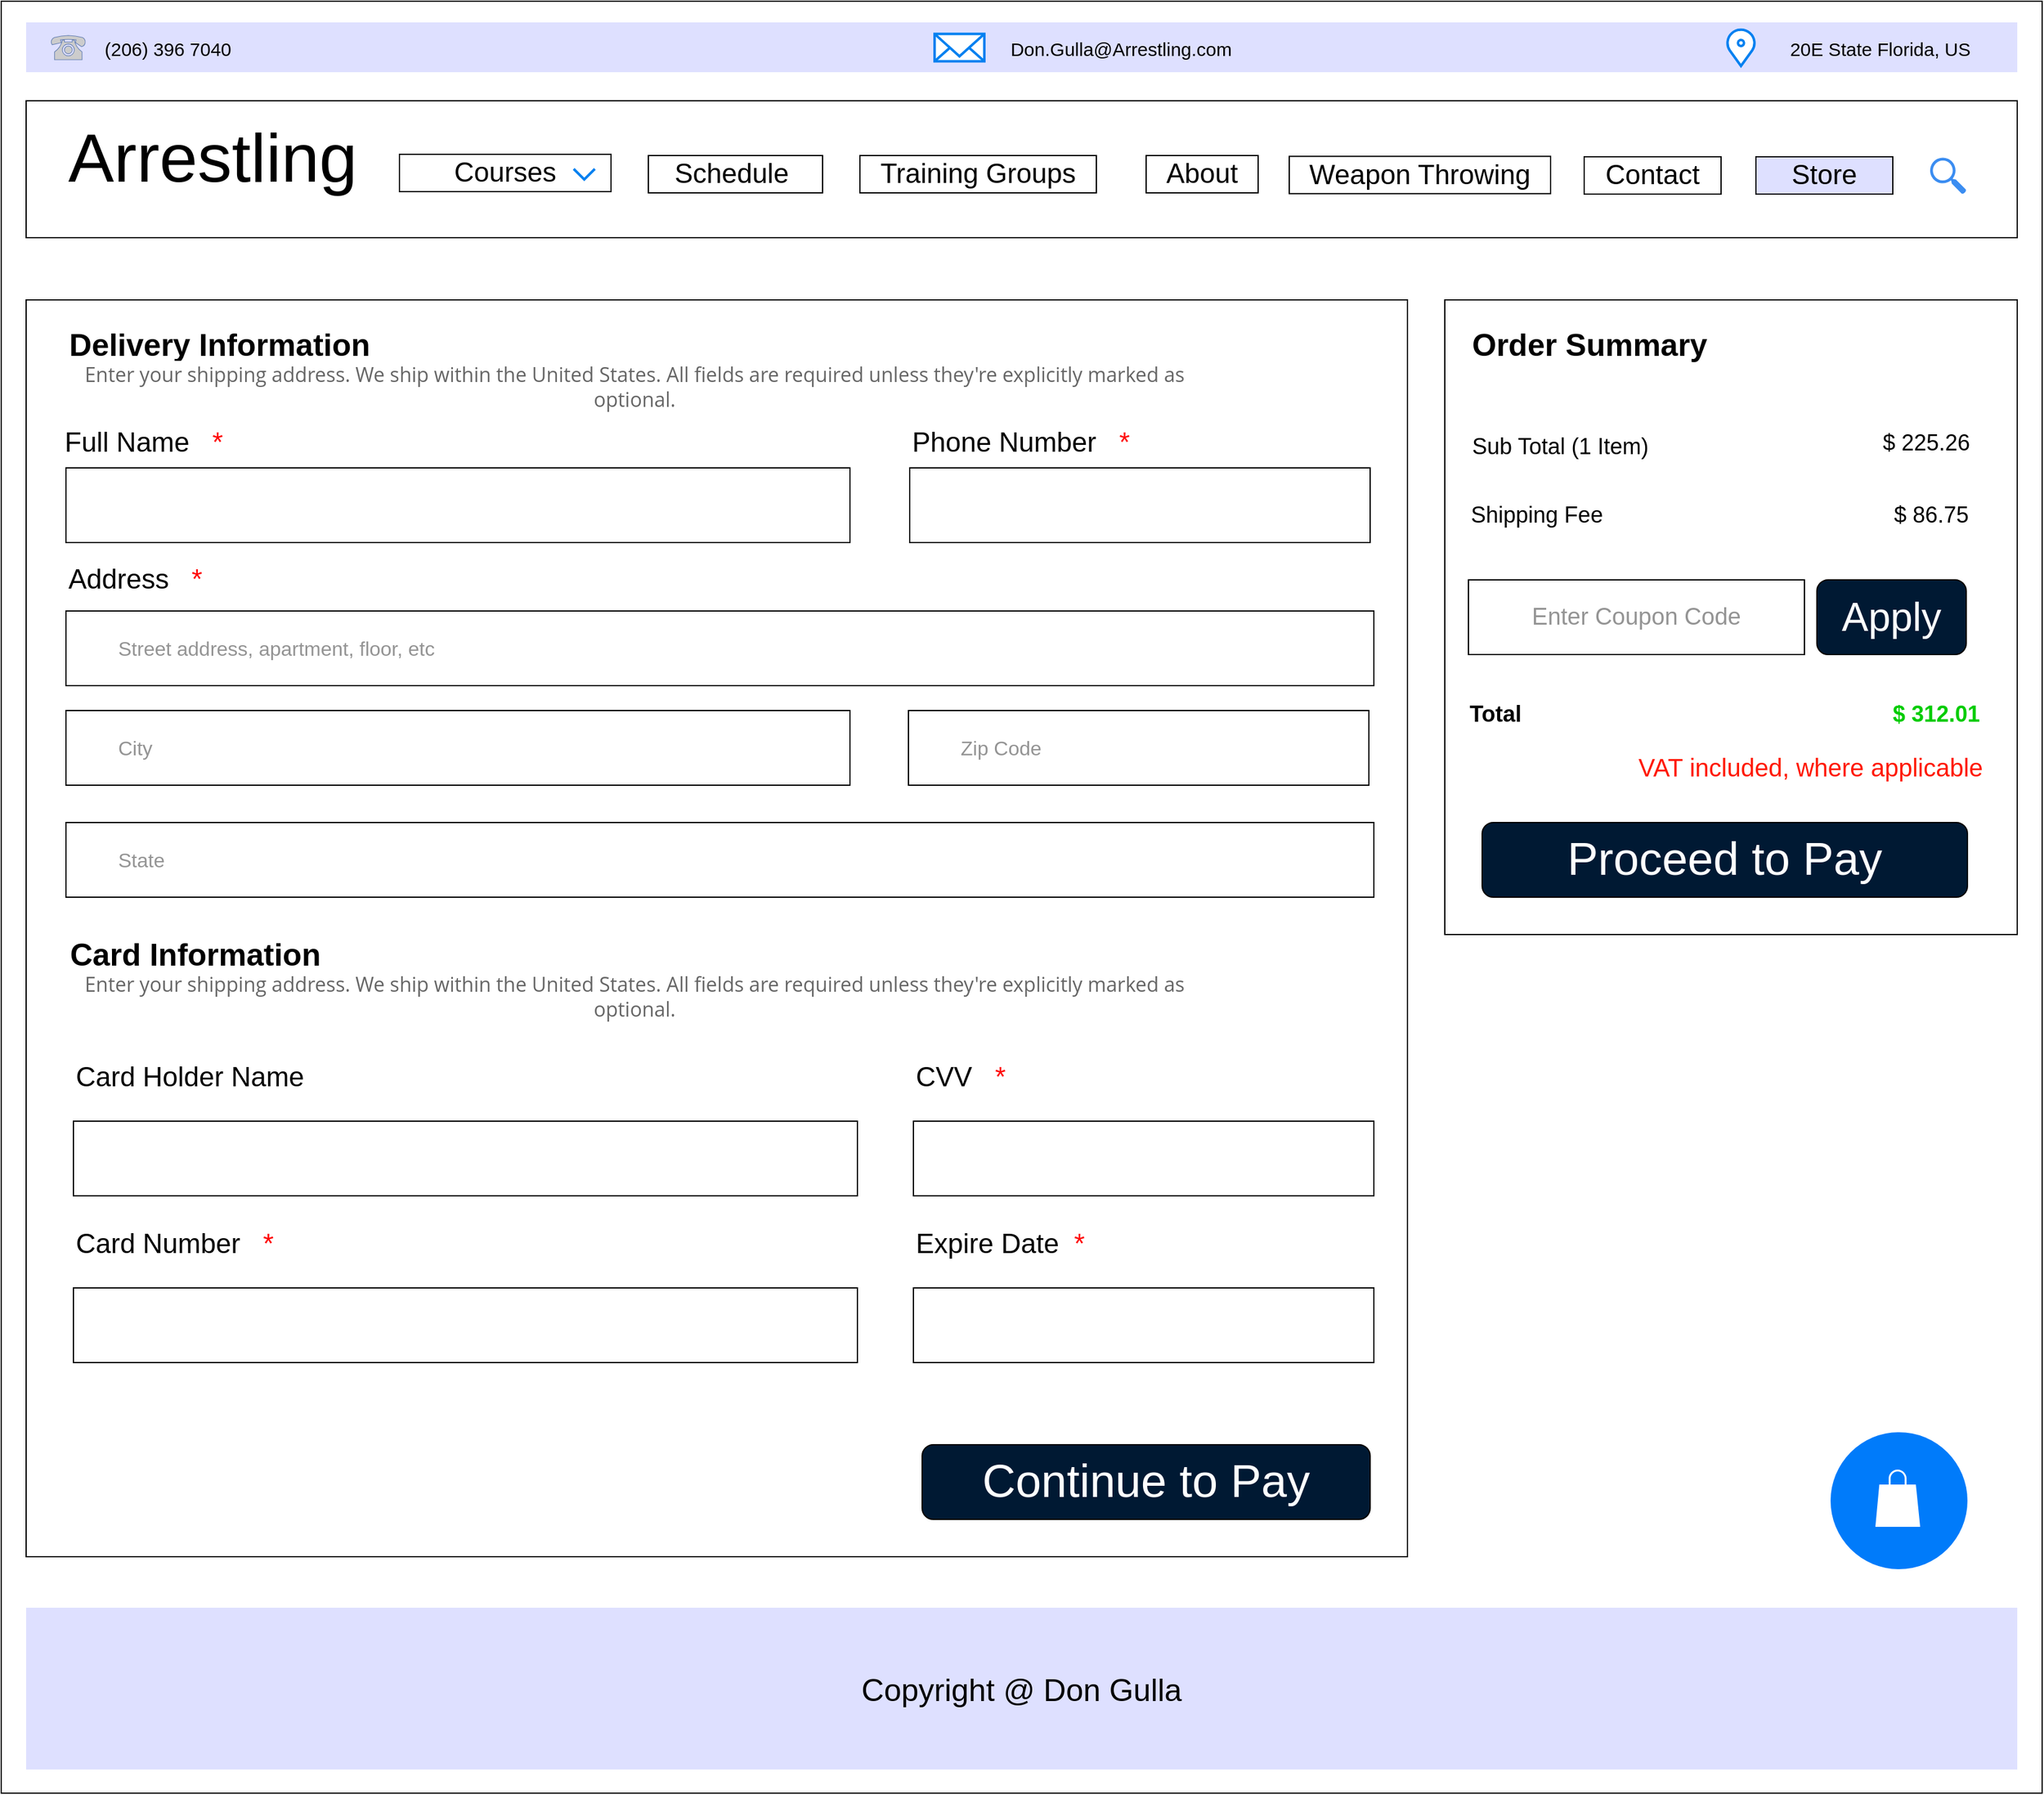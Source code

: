 <mxfile version="13.6.2" type="device"><diagram id="IiWeY3MnMao_7X0u-7va" name="Page-1"><mxGraphModel dx="2560" dy="1503" grid="1" gridSize="10" guides="1" tooltips="1" connect="1" arrows="1" fold="1" page="1" pageScale="1" pageWidth="850" pageHeight="1100" math="0" shadow="0"><root><mxCell id="0"/><mxCell id="1" parent="0"/><mxCell id="_kDw8TFcWH0puDvX8JmQ-2" value="" style="whiteSpace=wrap;html=1;" vertex="1" parent="1"><mxGeometry x="30" y="70" width="1640" height="1440" as="geometry"/></mxCell><mxCell id="_kDw8TFcWH0puDvX8JmQ-3" value="" style="rounded=0;whiteSpace=wrap;html=1;fillColor=#DEE0FF;strokeColor=none;" vertex="1" parent="1"><mxGeometry x="50" y="87" width="1600" height="40" as="geometry"/></mxCell><mxCell id="_kDw8TFcWH0puDvX8JmQ-4" value="" style="rounded=0;whiteSpace=wrap;html=1;strokeColor=#000000;fillColor=none;" vertex="1" parent="1"><mxGeometry x="50" y="150" width="1600" height="110" as="geometry"/></mxCell><mxCell id="_kDw8TFcWH0puDvX8JmQ-5" value="&lt;font style=&quot;font-size: 55px&quot;&gt;Arrestling&lt;/font&gt;" style="text;html=1;strokeColor=none;fillColor=none;align=center;verticalAlign=middle;whiteSpace=wrap;rounded=0;" vertex="1" parent="1"><mxGeometry x="180" y="184.75" width="40" height="20" as="geometry"/></mxCell><mxCell id="_kDw8TFcWH0puDvX8JmQ-7" value="&lt;font style=&quot;font-size: 15px&quot;&gt;(206) 396 7040&lt;/font&gt;" style="text;html=1;strokeColor=none;fillColor=none;align=center;verticalAlign=middle;whiteSpace=wrap;rounded=0;fontSize=14;" vertex="1" parent="1"><mxGeometry x="94" y="98" width="140" height="20" as="geometry"/></mxCell><mxCell id="_kDw8TFcWH0puDvX8JmQ-8" value="" style="fontColor=#0066CC;verticalAlign=top;verticalLabelPosition=bottom;labelPosition=center;align=center;html=1;outlineConnect=0;fillColor=#CCCCCC;strokeColor=#6881B3;gradientColor=none;gradientDirection=north;strokeWidth=2;shape=mxgraph.networks.phone_1;" vertex="1" parent="1"><mxGeometry x="70" y="97.5" width="27.86" height="19.5" as="geometry"/></mxCell><mxCell id="_kDw8TFcWH0puDvX8JmQ-9" value="" style="html=1;verticalLabelPosition=bottom;align=center;labelBackgroundColor=#ffffff;verticalAlign=top;strokeWidth=2;strokeColor=#0080F0;shadow=0;dashed=0;shape=mxgraph.ios7.icons.mail;fillColor=#ffffff;fontSize=14;" vertex="1" parent="1"><mxGeometry x="780" y="96.25" width="40" height="22" as="geometry"/></mxCell><mxCell id="_kDw8TFcWH0puDvX8JmQ-10" value="&lt;font style=&quot;font-size: 15px&quot;&gt;Don.Gulla@Arrestling.com&lt;/font&gt;" style="text;html=1;strokeColor=none;fillColor=none;align=center;verticalAlign=middle;whiteSpace=wrap;rounded=0;fontSize=14;" vertex="1" parent="1"><mxGeometry x="830" y="98" width="200" height="20" as="geometry"/></mxCell><mxCell id="_kDw8TFcWH0puDvX8JmQ-11" value="" style="html=1;verticalLabelPosition=bottom;align=center;labelBackgroundColor=#ffffff;verticalAlign=top;strokeWidth=2;strokeColor=#0080F0;shadow=0;dashed=0;shape=mxgraph.ios7.icons.location;fillColor=#ffffff;fontSize=14;" vertex="1" parent="1"><mxGeometry x="1416" y="92" width="24" height="30" as="geometry"/></mxCell><mxCell id="_kDw8TFcWH0puDvX8JmQ-12" value="&lt;font style=&quot;font-size: 15px&quot;&gt;20E State Florida, US&lt;/font&gt;" style="text;html=1;strokeColor=none;fillColor=none;align=center;verticalAlign=middle;whiteSpace=wrap;rounded=0;fontSize=14;" vertex="1" parent="1"><mxGeometry x="1440" y="98" width="200" height="20" as="geometry"/></mxCell><mxCell id="_kDw8TFcWH0puDvX8JmQ-13" value="&lt;font style=&quot;font-size: 22px&quot;&gt;Courses&lt;/font&gt;" style="rounded=0;whiteSpace=wrap;html=1;strokeColor=#000000;fillColor=#ffffff;fontSize=14;align=center;" vertex="1" parent="1"><mxGeometry x="350" y="193" width="170" height="30" as="geometry"/></mxCell><mxCell id="_kDw8TFcWH0puDvX8JmQ-14" value="" style="html=1;verticalLabelPosition=bottom;labelBackgroundColor=#ffffff;verticalAlign=top;shadow=0;dashed=0;strokeWidth=2;shape=mxgraph.ios7.misc.down;strokeColor=#0080f0;fillColor=#ffffff;fontSize=14;" vertex="1" parent="1"><mxGeometry x="490" y="204.75" width="17" height="8.5" as="geometry"/></mxCell><mxCell id="_kDw8TFcWH0puDvX8JmQ-15" value="&lt;span style=&quot;font-size: 22px&quot;&gt;Schedule&amp;nbsp;&lt;/span&gt;" style="rounded=0;whiteSpace=wrap;html=1;strokeColor=#000000;fillColor=#ffffff;fontSize=14;align=center;" vertex="1" parent="1"><mxGeometry x="550" y="194" width="140" height="30" as="geometry"/></mxCell><mxCell id="_kDw8TFcWH0puDvX8JmQ-16" value="&lt;span style=&quot;font-size: 22px&quot;&gt;Training Groups&lt;/span&gt;" style="rounded=0;whiteSpace=wrap;html=1;strokeColor=#000000;fillColor=#ffffff;fontSize=14;align=center;" vertex="1" parent="1"><mxGeometry x="720" y="194" width="190" height="30" as="geometry"/></mxCell><mxCell id="_kDw8TFcWH0puDvX8JmQ-17" value="&lt;span style=&quot;font-size: 22px&quot;&gt;About&lt;/span&gt;" style="rounded=0;whiteSpace=wrap;html=1;strokeColor=#000000;fillColor=#ffffff;fontSize=14;align=center;" vertex="1" parent="1"><mxGeometry x="950" y="194" width="90" height="30" as="geometry"/></mxCell><mxCell id="_kDw8TFcWH0puDvX8JmQ-18" value="&lt;span style=&quot;font-size: 22px&quot;&gt;Weapon Throwing&lt;/span&gt;" style="rounded=0;whiteSpace=wrap;html=1;strokeColor=#000000;fillColor=#ffffff;fontSize=14;align=center;" vertex="1" parent="1"><mxGeometry x="1065" y="194.65" width="210" height="30" as="geometry"/></mxCell><mxCell id="_kDw8TFcWH0puDvX8JmQ-19" value="&lt;span style=&quot;font-size: 22px&quot;&gt;Contact&lt;/span&gt;" style="rounded=0;whiteSpace=wrap;html=1;strokeColor=#000000;fillColor=#ffffff;fontSize=14;align=center;" vertex="1" parent="1"><mxGeometry x="1302" y="195" width="110" height="30" as="geometry"/></mxCell><mxCell id="_kDw8TFcWH0puDvX8JmQ-20" value="&lt;span style=&quot;font-size: 22px&quot;&gt;Store&lt;/span&gt;" style="rounded=0;whiteSpace=wrap;html=1;strokeColor=#000000;fontSize=14;align=center;fillColor=#DEE0FF;" vertex="1" parent="1"><mxGeometry x="1440" y="195" width="110" height="30" as="geometry"/></mxCell><mxCell id="_kDw8TFcWH0puDvX8JmQ-21" value="" style="html=1;aspect=fixed;strokeColor=none;shadow=0;align=center;verticalAlign=top;fillColor=#3B8DF1;shape=mxgraph.gcp2.search;fontSize=14;" vertex="1" parent="1"><mxGeometry x="1580" y="195.71" width="29" height="29.29" as="geometry"/></mxCell><mxCell id="_kDw8TFcWH0puDvX8JmQ-24" value="" style="rounded=0;whiteSpace=wrap;html=1;strokeColor=#000000;fontSize=14;fillColor=#FFFFFF;" vertex="1" parent="1"><mxGeometry x="50" y="310" width="1110" height="1010" as="geometry"/></mxCell><mxCell id="_kDw8TFcWH0puDvX8JmQ-25" value="" style="rounded=0;whiteSpace=wrap;html=1;strokeColor=#000000;fillColor=#FFFFFF;fontSize=14;" vertex="1" parent="1"><mxGeometry x="1190" y="310" width="460" height="510" as="geometry"/></mxCell><mxCell id="_kDw8TFcWH0puDvX8JmQ-26" value="&lt;font style=&quot;font-size: 25px&quot;&gt;&lt;b&gt;Delivery Information&amp;nbsp;&lt;/b&gt;&lt;/font&gt;" style="text;html=1;strokeColor=none;fillColor=none;align=center;verticalAlign=middle;whiteSpace=wrap;rounded=0;fontSize=14;" vertex="1" parent="1"><mxGeometry x="79" y="320" width="260" height="50" as="geometry"/></mxCell><mxCell id="_kDw8TFcWH0puDvX8JmQ-27" value="&lt;span style=&quot;color: rgb(102 , 102 , 102) ; font-family: &amp;#34;open sans&amp;#34; , &amp;#34;arial&amp;#34; , sans-serif ; font-size: 16px ; text-align: left ; background-color: rgb(255 , 255 , 255)&quot;&gt;Enter your shipping address. We ship within the United States.&lt;/span&gt;&lt;span style=&quot;color: rgb(102 , 102 , 102) ; font-family: &amp;#34;open sans&amp;#34; , &amp;#34;arial&amp;#34; , sans-serif ; font-size: 16px ; text-align: left ; background-color: rgb(255 , 255 , 255)&quot;&gt;&amp;nbsp;&lt;/span&gt;&lt;span class=&quot;ec-cart-step__mandatory-fields-notice&quot; style=&quot;box-sizing: border-box ; margin: 0px ; padding: 0px ; border: 0px ; outline: none ; font-size: 16px ; vertical-align: baseline ; background: none rgb(255 , 255 , 255) ; float: none ; position: static ; z-index: auto ; opacity: 1 ; min-width: 0px ; max-width: none ; min-height: 0px ; max-height: none ; box-shadow: none ; transform: none ; transform-origin: center center ; transition: none 0s ease 0s ; color: rgb(102 , 102 , 102) ; font-family: &amp;#34;open sans&amp;#34; , &amp;#34;arial&amp;#34; , sans-serif ; text-align: left&quot;&gt;All fields are required unless they're explicitly marked as optional.&lt;/span&gt;" style="text;html=1;strokeColor=none;fillColor=none;align=center;verticalAlign=middle;whiteSpace=wrap;rounded=0;fontSize=14;" vertex="1" parent="1"><mxGeometry x="64" y="370" width="950" height="20" as="geometry"/></mxCell><mxCell id="_kDw8TFcWH0puDvX8JmQ-28" value="" style="rounded=0;whiteSpace=wrap;html=1;strokeColor=#000000;fillColor=#FFFFFF;fontSize=14;" vertex="1" parent="1"><mxGeometry x="82" y="445" width="630" height="60" as="geometry"/></mxCell><mxCell id="_kDw8TFcWH0puDvX8JmQ-29" value="&lt;font style=&quot;font-size: 22px&quot;&gt;Full Name&amp;nbsp; &amp;nbsp;&lt;font color=&quot;#ff0000&quot;&gt;*&lt;/font&gt;&lt;/font&gt;" style="text;html=1;strokeColor=none;fillColor=none;align=left;verticalAlign=middle;whiteSpace=wrap;rounded=0;fontSize=14;" vertex="1" parent="1"><mxGeometry x="79" y="410" width="140" height="30" as="geometry"/></mxCell><mxCell id="_kDw8TFcWH0puDvX8JmQ-30" value="" style="rounded=0;whiteSpace=wrap;html=1;strokeColor=#000000;fillColor=#FFFFFF;fontSize=14;" vertex="1" parent="1"><mxGeometry x="760" y="445" width="370" height="60" as="geometry"/></mxCell><mxCell id="_kDw8TFcWH0puDvX8JmQ-31" value="&lt;font style=&quot;font-size: 22px&quot;&gt;Phone Number&amp;nbsp; &amp;nbsp;&lt;font color=&quot;#ff0808&quot;&gt;*&lt;/font&gt;&lt;/font&gt;" style="text;html=1;strokeColor=none;fillColor=none;align=left;verticalAlign=middle;whiteSpace=wrap;rounded=0;fontSize=14;" vertex="1" parent="1"><mxGeometry x="760" y="410" width="181" height="30" as="geometry"/></mxCell><mxCell id="_kDw8TFcWH0puDvX8JmQ-32" value="&lt;font style=&quot;font-size: 22px&quot;&gt;Address&amp;nbsp; &amp;nbsp;&lt;font color=&quot;#ff0000&quot;&gt;*&lt;/font&gt;&lt;/font&gt;" style="text;html=1;strokeColor=none;fillColor=none;align=left;verticalAlign=middle;whiteSpace=wrap;rounded=0;fontSize=14;" vertex="1" parent="1"><mxGeometry x="82" y="520" width="140" height="30" as="geometry"/></mxCell><mxCell id="_kDw8TFcWH0puDvX8JmQ-33" value="&lt;blockquote style=&quot;margin: 0 0 0 40px ; border: none ; padding: 0px&quot;&gt;&lt;font style=&quot;font-size: 16px&quot; color=&quot;#949494&quot;&gt;Street address, apartment, floor, etc&lt;/font&gt;&lt;/blockquote&gt;" style="rounded=0;whiteSpace=wrap;html=1;strokeColor=#000000;fillColor=#FFFFFF;fontSize=14;align=left;" vertex="1" parent="1"><mxGeometry x="82" y="560" width="1051" height="60" as="geometry"/></mxCell><mxCell id="_kDw8TFcWH0puDvX8JmQ-34" value="&lt;blockquote style=&quot;margin: 0 0 0 40px ; border: none ; padding: 0px&quot;&gt;&lt;span style=&quot;font-size: 16px&quot;&gt;&lt;font color=&quot;#949494&quot;&gt;City&lt;/font&gt;&lt;/span&gt;&lt;/blockquote&gt;" style="rounded=0;whiteSpace=wrap;html=1;strokeColor=#000000;fillColor=#FFFFFF;fontSize=14;align=left;" vertex="1" parent="1"><mxGeometry x="82" y="640" width="630" height="60" as="geometry"/></mxCell><mxCell id="_kDw8TFcWH0puDvX8JmQ-35" value="&lt;blockquote style=&quot;margin: 0 0 0 40px ; border: none ; padding: 0px&quot;&gt;&lt;span style=&quot;font-size: 16px&quot;&gt;&lt;font color=&quot;#949494&quot;&gt;Zip Code&lt;/font&gt;&lt;/span&gt;&lt;/blockquote&gt;" style="rounded=0;whiteSpace=wrap;html=1;strokeColor=#000000;fillColor=#FFFFFF;fontSize=14;align=left;" vertex="1" parent="1"><mxGeometry x="759" y="640" width="370" height="60" as="geometry"/></mxCell><mxCell id="_kDw8TFcWH0puDvX8JmQ-36" value="&lt;blockquote style=&quot;margin: 0 0 0 40px ; border: none ; padding: 0px&quot;&gt;&lt;span style=&quot;font-size: 16px&quot;&gt;&lt;font color=&quot;#949494&quot;&gt;State&lt;/font&gt;&lt;/span&gt;&lt;/blockquote&gt;" style="rounded=0;whiteSpace=wrap;html=1;strokeColor=#000000;fillColor=#FFFFFF;fontSize=14;align=left;" vertex="1" parent="1"><mxGeometry x="82" y="730" width="1051" height="60" as="geometry"/></mxCell><mxCell id="_kDw8TFcWH0puDvX8JmQ-37" value="&lt;font style=&quot;font-size: 25px&quot;&gt;&lt;b&gt;Card Information&amp;nbsp;&lt;/b&gt;&lt;/font&gt;" style="text;html=1;strokeColor=none;fillColor=none;align=center;verticalAlign=middle;whiteSpace=wrap;rounded=0;fontSize=14;" vertex="1" parent="1"><mxGeometry x="79" y="810" width="221" height="50" as="geometry"/></mxCell><mxCell id="_kDw8TFcWH0puDvX8JmQ-38" value="&lt;span style=&quot;color: rgb(102 , 102 , 102) ; font-family: &amp;#34;open sans&amp;#34; , &amp;#34;arial&amp;#34; , sans-serif ; font-size: 16px ; text-align: left ; background-color: rgb(255 , 255 , 255)&quot;&gt;Enter your shipping address. We ship within the United States.&lt;/span&gt;&lt;span style=&quot;color: rgb(102 , 102 , 102) ; font-family: &amp;#34;open sans&amp;#34; , &amp;#34;arial&amp;#34; , sans-serif ; font-size: 16px ; text-align: left ; background-color: rgb(255 , 255 , 255)&quot;&gt;&amp;nbsp;&lt;/span&gt;&lt;span class=&quot;ec-cart-step__mandatory-fields-notice&quot; style=&quot;box-sizing: border-box ; margin: 0px ; padding: 0px ; border: 0px ; outline: none ; font-size: 16px ; vertical-align: baseline ; background: none rgb(255 , 255 , 255) ; float: none ; position: static ; z-index: auto ; opacity: 1 ; min-width: 0px ; max-width: none ; min-height: 0px ; max-height: none ; box-shadow: none ; transform: none ; transform-origin: center center ; transition: none 0s ease 0s ; color: rgb(102 , 102 , 102) ; font-family: &amp;#34;open sans&amp;#34; , &amp;#34;arial&amp;#34; , sans-serif ; text-align: left&quot;&gt;All fields are required unless they're explicitly marked as optional.&lt;/span&gt;" style="text;html=1;strokeColor=none;fillColor=none;align=center;verticalAlign=middle;whiteSpace=wrap;rounded=0;fontSize=14;" vertex="1" parent="1"><mxGeometry x="64" y="860" width="950" height="20" as="geometry"/></mxCell><mxCell id="_kDw8TFcWH0puDvX8JmQ-39" value="" style="rounded=0;whiteSpace=wrap;html=1;strokeColor=#000000;fillColor=#FFFFFF;fontSize=14;" vertex="1" parent="1"><mxGeometry x="88" y="970" width="630" height="60" as="geometry"/></mxCell><mxCell id="_kDw8TFcWH0puDvX8JmQ-40" value="&lt;font style=&quot;font-size: 22px&quot;&gt;Card Holder Name&amp;nbsp;&amp;nbsp;&lt;/font&gt;" style="text;html=1;strokeColor=none;fillColor=none;align=left;verticalAlign=middle;whiteSpace=wrap;rounded=0;fontSize=14;" vertex="1" parent="1"><mxGeometry x="88" y="920" width="218" height="30" as="geometry"/></mxCell><mxCell id="_kDw8TFcWH0puDvX8JmQ-41" value="" style="rounded=0;whiteSpace=wrap;html=1;strokeColor=#000000;fillColor=#FFFFFF;fontSize=14;" vertex="1" parent="1"><mxGeometry x="763" y="970" width="370" height="60" as="geometry"/></mxCell><mxCell id="_kDw8TFcWH0puDvX8JmQ-42" value="&lt;font style=&quot;font-size: 22px&quot;&gt;CVV&amp;nbsp; &amp;nbsp;&lt;font color=&quot;#ff0808&quot;&gt;*&lt;/font&gt;&lt;/font&gt;" style="text;html=1;strokeColor=none;fillColor=none;align=left;verticalAlign=middle;whiteSpace=wrap;rounded=0;fontSize=14;" vertex="1" parent="1"><mxGeometry x="763" y="920" width="181" height="30" as="geometry"/></mxCell><mxCell id="_kDw8TFcWH0puDvX8JmQ-43" value="" style="rounded=0;whiteSpace=wrap;html=1;strokeColor=#000000;fillColor=#FFFFFF;fontSize=14;" vertex="1" parent="1"><mxGeometry x="88" y="1104" width="630" height="60" as="geometry"/></mxCell><mxCell id="_kDw8TFcWH0puDvX8JmQ-44" value="&lt;font style=&quot;font-size: 22px&quot;&gt;Card Number&amp;nbsp; &amp;nbsp;&lt;font color=&quot;#ff0000&quot;&gt;*&lt;/font&gt;&lt;/font&gt;" style="text;html=1;strokeColor=none;fillColor=none;align=left;verticalAlign=middle;whiteSpace=wrap;rounded=0;fontSize=14;" vertex="1" parent="1"><mxGeometry x="88" y="1054" width="218" height="30" as="geometry"/></mxCell><mxCell id="_kDw8TFcWH0puDvX8JmQ-45" value="" style="rounded=0;whiteSpace=wrap;html=1;strokeColor=#000000;fillColor=#FFFFFF;fontSize=14;" vertex="1" parent="1"><mxGeometry x="763" y="1104" width="370" height="60" as="geometry"/></mxCell><mxCell id="_kDw8TFcWH0puDvX8JmQ-46" value="&lt;font style=&quot;font-size: 22px&quot;&gt;Expire Date&amp;nbsp;&amp;nbsp;&lt;font color=&quot;#ff0808&quot;&gt;*&lt;/font&gt;&lt;/font&gt;" style="text;html=1;strokeColor=none;fillColor=none;align=left;verticalAlign=middle;whiteSpace=wrap;rounded=0;fontSize=14;" vertex="1" parent="1"><mxGeometry x="763" y="1054" width="181" height="30" as="geometry"/></mxCell><mxCell id="_kDw8TFcWH0puDvX8JmQ-47" value="&lt;font color=&quot;#ffffff&quot;&gt;&lt;span style=&quot;font-size: 37px&quot;&gt;Continue to Pay&lt;/span&gt;&lt;/font&gt;" style="rounded=1;whiteSpace=wrap;html=1;strokeColor=#000000;fontSize=14;fillColor=#001933;" vertex="1" parent="1"><mxGeometry x="770" y="1230" width="360" height="60" as="geometry"/></mxCell><mxCell id="_kDw8TFcWH0puDvX8JmQ-48" value="&lt;font style=&quot;font-size: 25px&quot;&gt;&lt;b&gt;Order Summary&amp;nbsp;&lt;/b&gt;&lt;/font&gt;" style="text;html=1;strokeColor=none;fillColor=none;align=left;verticalAlign=middle;whiteSpace=wrap;rounded=0;fontSize=14;" vertex="1" parent="1"><mxGeometry x="1210" y="320" width="260" height="50" as="geometry"/></mxCell><mxCell id="_kDw8TFcWH0puDvX8JmQ-49" value="&lt;font style=&quot;font-size: 18px&quot;&gt;Sub Total (1 Item)&lt;/font&gt;" style="text;html=1;strokeColor=none;fillColor=none;align=left;verticalAlign=middle;whiteSpace=wrap;rounded=0;fontSize=14;" vertex="1" parent="1"><mxGeometry x="1210" y="415" width="170" height="25" as="geometry"/></mxCell><mxCell id="_kDw8TFcWH0puDvX8JmQ-50" value="&lt;span style=&quot;font-size: 18px&quot;&gt;$ 225.26&lt;/span&gt;" style="text;html=1;strokeColor=none;fillColor=none;align=left;verticalAlign=middle;whiteSpace=wrap;rounded=0;fontSize=14;" vertex="1" parent="1"><mxGeometry x="1540" y="412.5" width="100" height="25" as="geometry"/></mxCell><mxCell id="_kDw8TFcWH0puDvX8JmQ-51" value="&lt;span style=&quot;font-size: 18px&quot;&gt;Shipping Fee&lt;/span&gt;" style="text;html=1;strokeColor=none;fillColor=none;align=left;verticalAlign=middle;whiteSpace=wrap;rounded=0;fontSize=14;" vertex="1" parent="1"><mxGeometry x="1209" y="470" width="170" height="25" as="geometry"/></mxCell><mxCell id="_kDw8TFcWH0puDvX8JmQ-52" value="&lt;span style=&quot;font-size: 18px&quot;&gt;$ 86.75&lt;/span&gt;" style="text;html=1;strokeColor=none;fillColor=none;align=left;verticalAlign=middle;whiteSpace=wrap;rounded=0;fontSize=14;" vertex="1" parent="1"><mxGeometry x="1549" y="470" width="100" height="25" as="geometry"/></mxCell><mxCell id="_kDw8TFcWH0puDvX8JmQ-53" value="&lt;font style=&quot;font-size: 19px&quot; color=&quot;#949494&quot;&gt;Enter Coupon Code&lt;/font&gt;" style="rounded=0;whiteSpace=wrap;html=1;strokeColor=#000000;fillColor=#FFFFFF;fontSize=14;" vertex="1" parent="1"><mxGeometry x="1209" y="535" width="270" height="60" as="geometry"/></mxCell><mxCell id="_kDw8TFcWH0puDvX8JmQ-54" value="&lt;font color=&quot;#ffffff&quot; style=&quot;font-size: 32px&quot;&gt;Apply&lt;/font&gt;" style="rounded=1;whiteSpace=wrap;html=1;strokeColor=#000000;fontSize=14;fillColor=#001933;" vertex="1" parent="1"><mxGeometry x="1489" y="535" width="120" height="60" as="geometry"/></mxCell><mxCell id="_kDw8TFcWH0puDvX8JmQ-55" value="&lt;font color=&quot;#ffffff&quot; style=&quot;font-size: 37px&quot;&gt;Proceed to Pay&lt;/font&gt;" style="rounded=1;whiteSpace=wrap;html=1;strokeColor=#000000;fontSize=14;fillColor=#001933;" vertex="1" parent="1"><mxGeometry x="1220" y="730" width="390" height="60" as="geometry"/></mxCell><mxCell id="_kDw8TFcWH0puDvX8JmQ-56" value="&lt;span style=&quot;font-size: 18px&quot;&gt;&lt;b&gt;Total&lt;/b&gt;&lt;/span&gt;" style="text;html=1;strokeColor=none;fillColor=none;align=left;verticalAlign=middle;whiteSpace=wrap;rounded=0;fontSize=14;" vertex="1" parent="1"><mxGeometry x="1208" y="630" width="170" height="25" as="geometry"/></mxCell><mxCell id="_kDw8TFcWH0puDvX8JmQ-57" value="&lt;span style=&quot;font-size: 18px&quot;&gt;&lt;b&gt;&lt;font color=&quot;#00cc00&quot;&gt;$ 312.01&lt;/font&gt;&lt;/b&gt;&lt;/span&gt;" style="text;html=1;strokeColor=none;fillColor=none;align=left;verticalAlign=middle;whiteSpace=wrap;rounded=0;fontSize=14;" vertex="1" parent="1"><mxGeometry x="1548" y="630" width="100" height="25" as="geometry"/></mxCell><mxCell id="_kDw8TFcWH0puDvX8JmQ-58" value="&lt;font style=&quot;font-size: 20px&quot; color=&quot;#ff1900&quot;&gt;VAT included, where applicable&amp;nbsp;&lt;/font&gt;" style="text;html=1;strokeColor=none;fillColor=none;align=right;verticalAlign=middle;whiteSpace=wrap;rounded=0;fontSize=14;" vertex="1" parent="1"><mxGeometry x="1330" y="670" width="300" height="30" as="geometry"/></mxCell><mxCell id="_kDw8TFcWH0puDvX8JmQ-59" value="&lt;font style=&quot;font-size: 25px&quot;&gt;Copyright @ Don Gulla&lt;/font&gt;" style="rounded=0;whiteSpace=wrap;html=1;fillColor=#DEE0FF;strokeColor=none;" vertex="1" parent="1"><mxGeometry x="50" y="1361" width="1600" height="130" as="geometry"/></mxCell><mxCell id="_kDw8TFcWH0puDvX8JmQ-60" value="" style="ellipse;whiteSpace=wrap;html=1;aspect=fixed;fontSize=14;fillColor=#007BFA;strokeColor=none;" vertex="1" parent="1"><mxGeometry x="1500" y="1220" width="110" height="110" as="geometry"/></mxCell><mxCell id="_kDw8TFcWH0puDvX8JmQ-61" value="" style="pointerEvents=1;shadow=0;dashed=0;html=1;strokeColor=none;labelPosition=center;verticalLabelPosition=bottom;verticalAlign=top;outlineConnect=0;align=center;shape=mxgraph.office.concepts.marketplace_shopping_bag;fontSize=14;fillColor=#FFFFFF;" vertex="1" parent="1"><mxGeometry x="1536" y="1250" width="36" height="46" as="geometry"/></mxCell></root></mxGraphModel></diagram></mxfile>